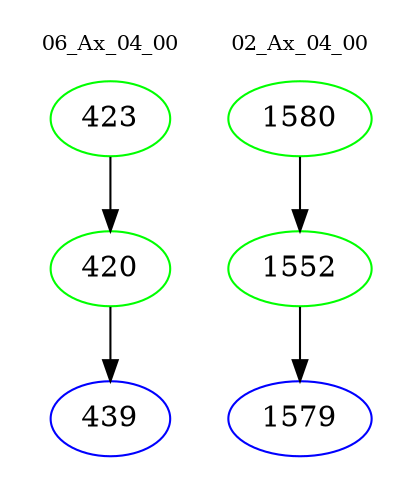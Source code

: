 digraph{
subgraph cluster_0 {
color = white
label = "06_Ax_04_00";
fontsize=10;
T0_423 [label="423", color="green"]
T0_423 -> T0_420 [color="black"]
T0_420 [label="420", color="green"]
T0_420 -> T0_439 [color="black"]
T0_439 [label="439", color="blue"]
}
subgraph cluster_1 {
color = white
label = "02_Ax_04_00";
fontsize=10;
T1_1580 [label="1580", color="green"]
T1_1580 -> T1_1552 [color="black"]
T1_1552 [label="1552", color="green"]
T1_1552 -> T1_1579 [color="black"]
T1_1579 [label="1579", color="blue"]
}
}
